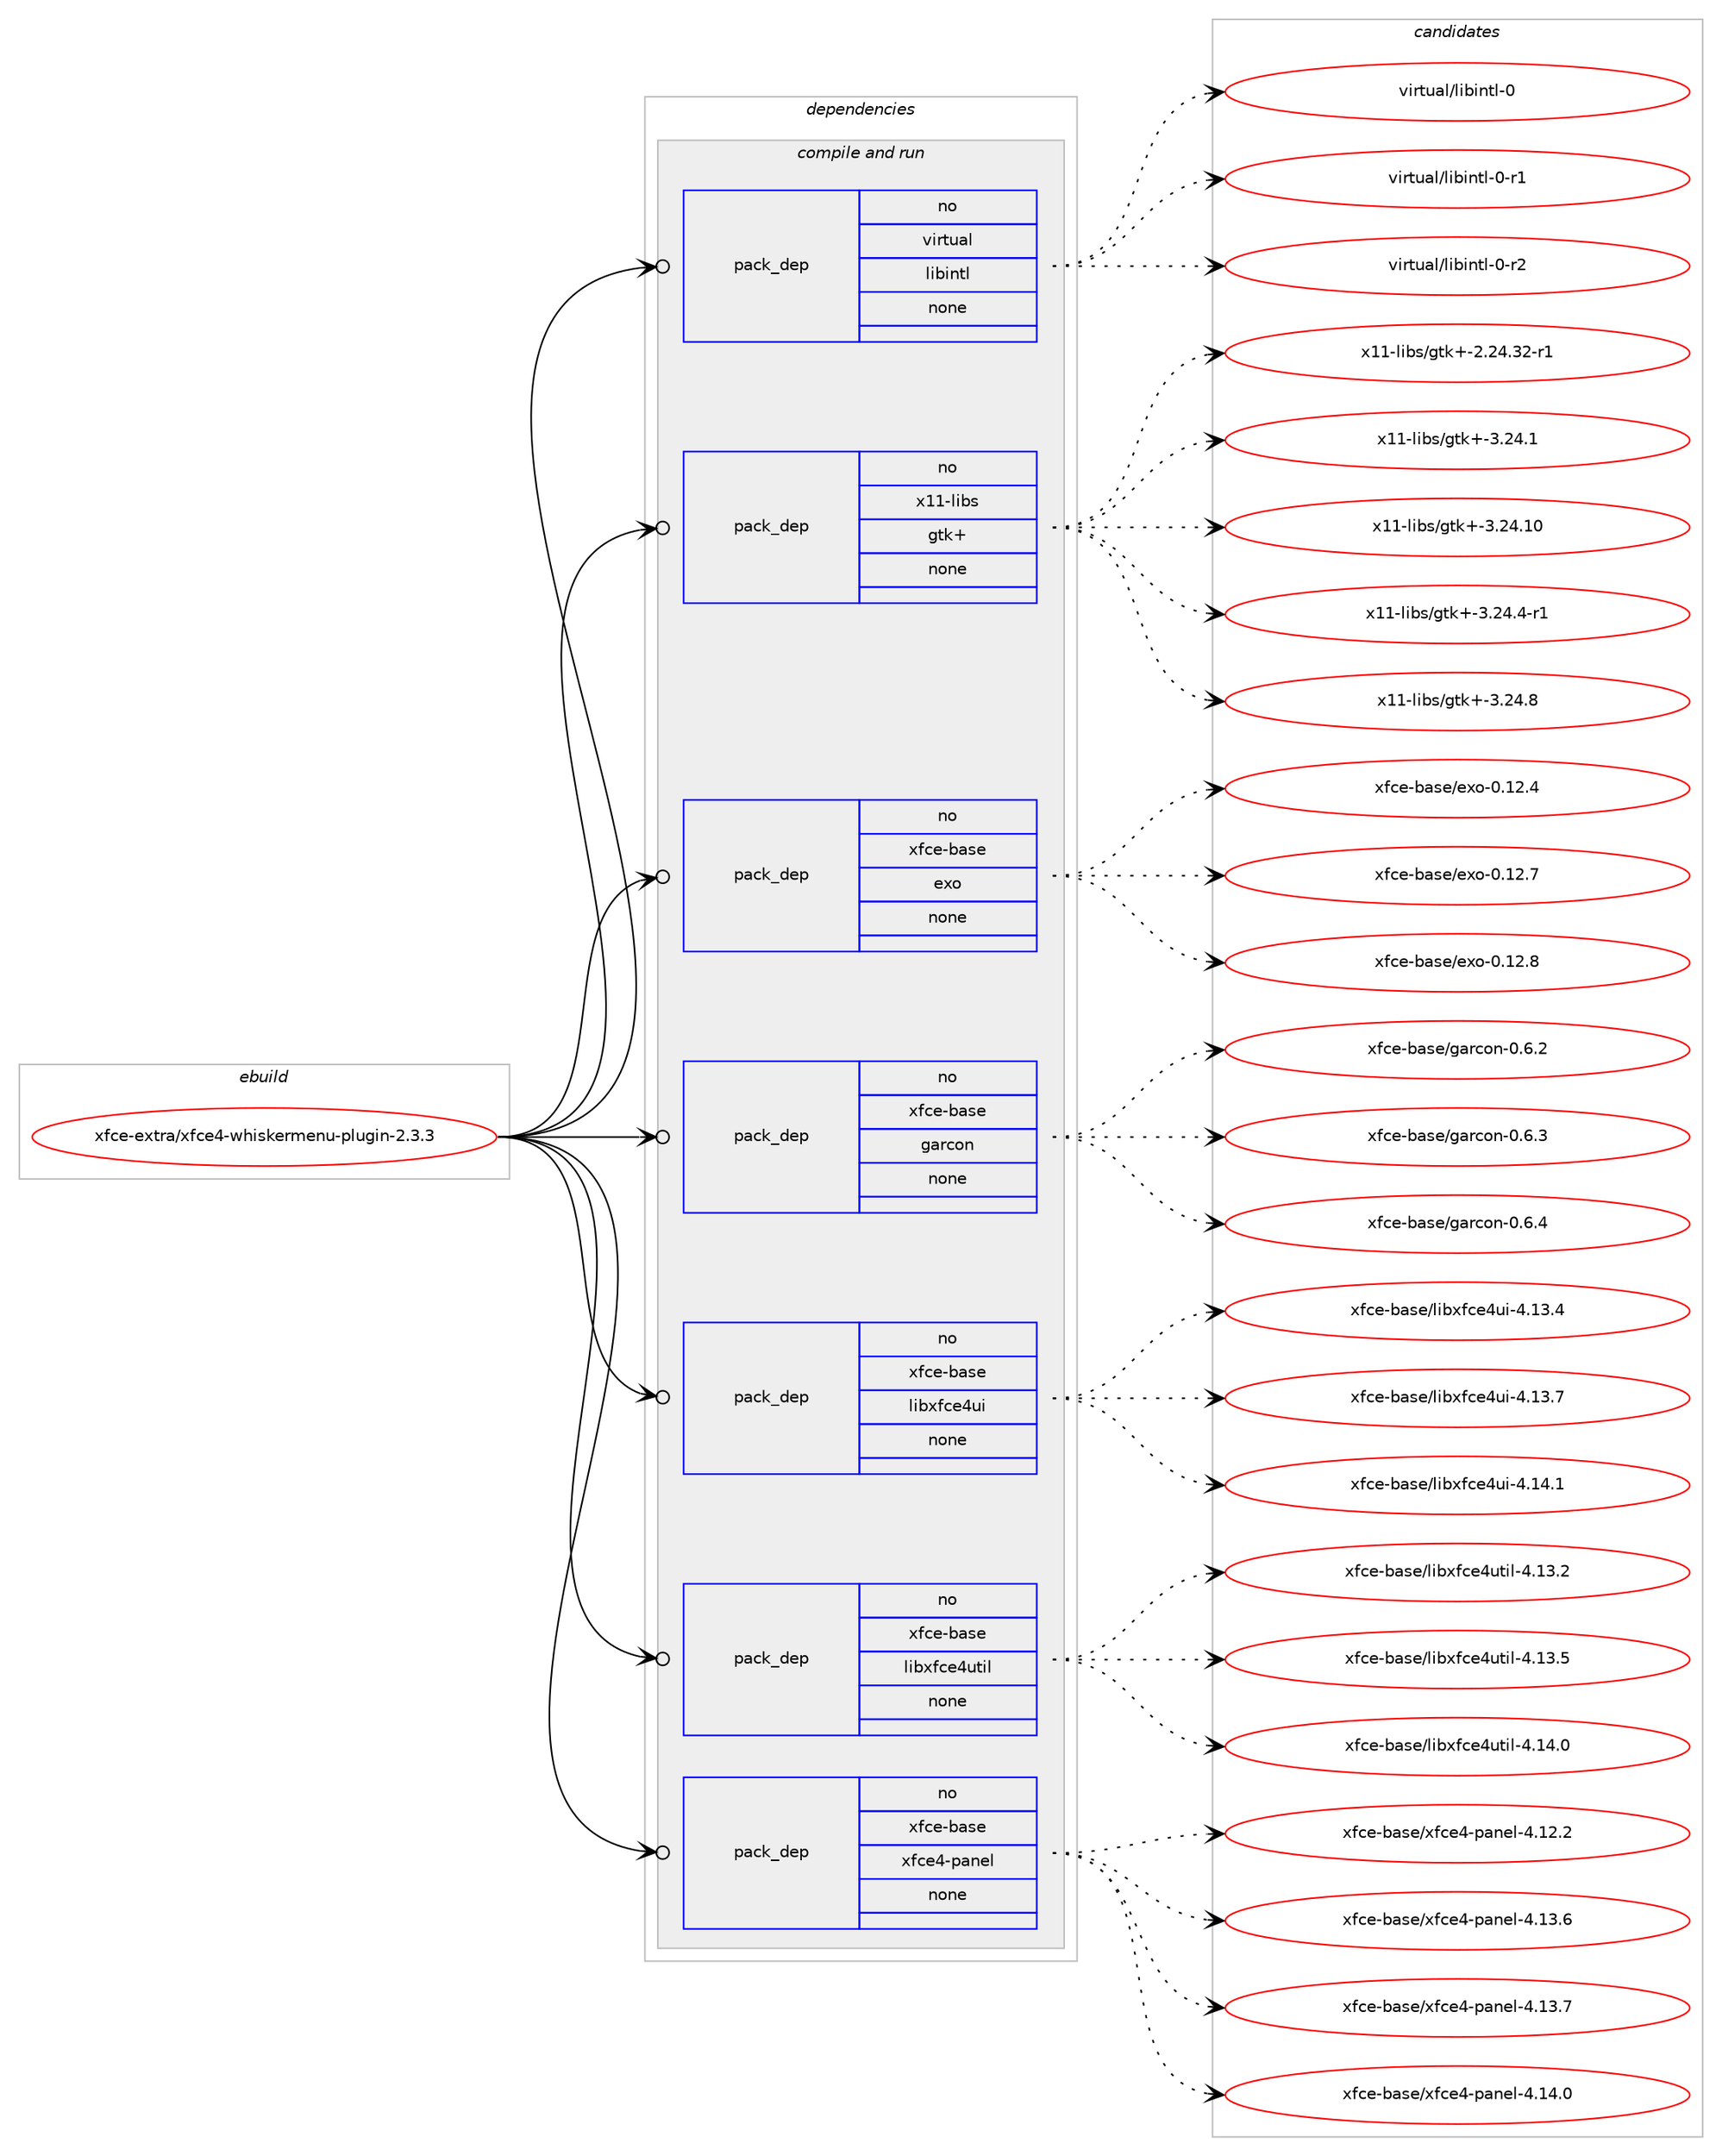 digraph prolog {

# *************
# Graph options
# *************

newrank=true;
concentrate=true;
compound=true;
graph [rankdir=LR,fontname=Helvetica,fontsize=10,ranksep=1.5];#, ranksep=2.5, nodesep=0.2];
edge  [arrowhead=vee];
node  [fontname=Helvetica,fontsize=10];

# **********
# The ebuild
# **********

subgraph cluster_leftcol {
color=gray;
rank=same;
label=<<i>ebuild</i>>;
id [label="xfce-extra/xfce4-whiskermenu-plugin-2.3.3", color=red, width=4, href="../xfce-extra/xfce4-whiskermenu-plugin-2.3.3.svg"];
}

# ****************
# The dependencies
# ****************

subgraph cluster_midcol {
color=gray;
label=<<i>dependencies</i>>;
subgraph cluster_compile {
fillcolor="#eeeeee";
style=filled;
label=<<i>compile</i>>;
}
subgraph cluster_compileandrun {
fillcolor="#eeeeee";
style=filled;
label=<<i>compile and run</i>>;
subgraph pack2112 {
dependency2764 [label=<<TABLE BORDER="0" CELLBORDER="1" CELLSPACING="0" CELLPADDING="4" WIDTH="220"><TR><TD ROWSPAN="6" CELLPADDING="30">pack_dep</TD></TR><TR><TD WIDTH="110">no</TD></TR><TR><TD>virtual</TD></TR><TR><TD>libintl</TD></TR><TR><TD>none</TD></TR><TR><TD></TD></TR></TABLE>>, shape=none, color=blue];
}
id:e -> dependency2764:w [weight=20,style="solid",arrowhead="odotvee"];
subgraph pack2113 {
dependency2765 [label=<<TABLE BORDER="0" CELLBORDER="1" CELLSPACING="0" CELLPADDING="4" WIDTH="220"><TR><TD ROWSPAN="6" CELLPADDING="30">pack_dep</TD></TR><TR><TD WIDTH="110">no</TD></TR><TR><TD>x11-libs</TD></TR><TR><TD>gtk+</TD></TR><TR><TD>none</TD></TR><TR><TD></TD></TR></TABLE>>, shape=none, color=blue];
}
id:e -> dependency2765:w [weight=20,style="solid",arrowhead="odotvee"];
subgraph pack2114 {
dependency2766 [label=<<TABLE BORDER="0" CELLBORDER="1" CELLSPACING="0" CELLPADDING="4" WIDTH="220"><TR><TD ROWSPAN="6" CELLPADDING="30">pack_dep</TD></TR><TR><TD WIDTH="110">no</TD></TR><TR><TD>xfce-base</TD></TR><TR><TD>exo</TD></TR><TR><TD>none</TD></TR><TR><TD></TD></TR></TABLE>>, shape=none, color=blue];
}
id:e -> dependency2766:w [weight=20,style="solid",arrowhead="odotvee"];
subgraph pack2115 {
dependency2767 [label=<<TABLE BORDER="0" CELLBORDER="1" CELLSPACING="0" CELLPADDING="4" WIDTH="220"><TR><TD ROWSPAN="6" CELLPADDING="30">pack_dep</TD></TR><TR><TD WIDTH="110">no</TD></TR><TR><TD>xfce-base</TD></TR><TR><TD>garcon</TD></TR><TR><TD>none</TD></TR><TR><TD></TD></TR></TABLE>>, shape=none, color=blue];
}
id:e -> dependency2767:w [weight=20,style="solid",arrowhead="odotvee"];
subgraph pack2116 {
dependency2768 [label=<<TABLE BORDER="0" CELLBORDER="1" CELLSPACING="0" CELLPADDING="4" WIDTH="220"><TR><TD ROWSPAN="6" CELLPADDING="30">pack_dep</TD></TR><TR><TD WIDTH="110">no</TD></TR><TR><TD>xfce-base</TD></TR><TR><TD>libxfce4ui</TD></TR><TR><TD>none</TD></TR><TR><TD></TD></TR></TABLE>>, shape=none, color=blue];
}
id:e -> dependency2768:w [weight=20,style="solid",arrowhead="odotvee"];
subgraph pack2117 {
dependency2769 [label=<<TABLE BORDER="0" CELLBORDER="1" CELLSPACING="0" CELLPADDING="4" WIDTH="220"><TR><TD ROWSPAN="6" CELLPADDING="30">pack_dep</TD></TR><TR><TD WIDTH="110">no</TD></TR><TR><TD>xfce-base</TD></TR><TR><TD>libxfce4util</TD></TR><TR><TD>none</TD></TR><TR><TD></TD></TR></TABLE>>, shape=none, color=blue];
}
id:e -> dependency2769:w [weight=20,style="solid",arrowhead="odotvee"];
subgraph pack2118 {
dependency2770 [label=<<TABLE BORDER="0" CELLBORDER="1" CELLSPACING="0" CELLPADDING="4" WIDTH="220"><TR><TD ROWSPAN="6" CELLPADDING="30">pack_dep</TD></TR><TR><TD WIDTH="110">no</TD></TR><TR><TD>xfce-base</TD></TR><TR><TD>xfce4-panel</TD></TR><TR><TD>none</TD></TR><TR><TD></TD></TR></TABLE>>, shape=none, color=blue];
}
id:e -> dependency2770:w [weight=20,style="solid",arrowhead="odotvee"];
}
subgraph cluster_run {
fillcolor="#eeeeee";
style=filled;
label=<<i>run</i>>;
}
}

# **************
# The candidates
# **************

subgraph cluster_choices {
rank=same;
color=gray;
label=<<i>candidates</i>>;

subgraph choice2112 {
color=black;
nodesep=1;
choice1181051141161179710847108105981051101161084548 [label="virtual/libintl-0", color=red, width=4,href="../virtual/libintl-0.svg"];
choice11810511411611797108471081059810511011610845484511449 [label="virtual/libintl-0-r1", color=red, width=4,href="../virtual/libintl-0-r1.svg"];
choice11810511411611797108471081059810511011610845484511450 [label="virtual/libintl-0-r2", color=red, width=4,href="../virtual/libintl-0-r2.svg"];
dependency2764:e -> choice1181051141161179710847108105981051101161084548:w [style=dotted,weight="100"];
dependency2764:e -> choice11810511411611797108471081059810511011610845484511449:w [style=dotted,weight="100"];
dependency2764:e -> choice11810511411611797108471081059810511011610845484511450:w [style=dotted,weight="100"];
}
subgraph choice2113 {
color=black;
nodesep=1;
choice12049494510810598115471031161074345504650524651504511449 [label="x11-libs/gtk+-2.24.32-r1", color=red, width=4,href="../x11-libs/gtk+-2.24.32-r1.svg"];
choice12049494510810598115471031161074345514650524649 [label="x11-libs/gtk+-3.24.1", color=red, width=4,href="../x11-libs/gtk+-3.24.1.svg"];
choice1204949451081059811547103116107434551465052464948 [label="x11-libs/gtk+-3.24.10", color=red, width=4,href="../x11-libs/gtk+-3.24.10.svg"];
choice120494945108105981154710311610743455146505246524511449 [label="x11-libs/gtk+-3.24.4-r1", color=red, width=4,href="../x11-libs/gtk+-3.24.4-r1.svg"];
choice12049494510810598115471031161074345514650524656 [label="x11-libs/gtk+-3.24.8", color=red, width=4,href="../x11-libs/gtk+-3.24.8.svg"];
dependency2765:e -> choice12049494510810598115471031161074345504650524651504511449:w [style=dotted,weight="100"];
dependency2765:e -> choice12049494510810598115471031161074345514650524649:w [style=dotted,weight="100"];
dependency2765:e -> choice1204949451081059811547103116107434551465052464948:w [style=dotted,weight="100"];
dependency2765:e -> choice120494945108105981154710311610743455146505246524511449:w [style=dotted,weight="100"];
dependency2765:e -> choice12049494510810598115471031161074345514650524656:w [style=dotted,weight="100"];
}
subgraph choice2114 {
color=black;
nodesep=1;
choice120102991014598971151014710112011145484649504652 [label="xfce-base/exo-0.12.4", color=red, width=4,href="../xfce-base/exo-0.12.4.svg"];
choice120102991014598971151014710112011145484649504655 [label="xfce-base/exo-0.12.7", color=red, width=4,href="../xfce-base/exo-0.12.7.svg"];
choice120102991014598971151014710112011145484649504656 [label="xfce-base/exo-0.12.8", color=red, width=4,href="../xfce-base/exo-0.12.8.svg"];
dependency2766:e -> choice120102991014598971151014710112011145484649504652:w [style=dotted,weight="100"];
dependency2766:e -> choice120102991014598971151014710112011145484649504655:w [style=dotted,weight="100"];
dependency2766:e -> choice120102991014598971151014710112011145484649504656:w [style=dotted,weight="100"];
}
subgraph choice2115 {
color=black;
nodesep=1;
choice12010299101459897115101471039711499111110454846544650 [label="xfce-base/garcon-0.6.2", color=red, width=4,href="../xfce-base/garcon-0.6.2.svg"];
choice12010299101459897115101471039711499111110454846544651 [label="xfce-base/garcon-0.6.3", color=red, width=4,href="../xfce-base/garcon-0.6.3.svg"];
choice12010299101459897115101471039711499111110454846544652 [label="xfce-base/garcon-0.6.4", color=red, width=4,href="../xfce-base/garcon-0.6.4.svg"];
dependency2767:e -> choice12010299101459897115101471039711499111110454846544650:w [style=dotted,weight="100"];
dependency2767:e -> choice12010299101459897115101471039711499111110454846544651:w [style=dotted,weight="100"];
dependency2767:e -> choice12010299101459897115101471039711499111110454846544652:w [style=dotted,weight="100"];
}
subgraph choice2116 {
color=black;
nodesep=1;
choice120102991014598971151014710810598120102991015211710545524649514652 [label="xfce-base/libxfce4ui-4.13.4", color=red, width=4,href="../xfce-base/libxfce4ui-4.13.4.svg"];
choice120102991014598971151014710810598120102991015211710545524649514655 [label="xfce-base/libxfce4ui-4.13.7", color=red, width=4,href="../xfce-base/libxfce4ui-4.13.7.svg"];
choice120102991014598971151014710810598120102991015211710545524649524649 [label="xfce-base/libxfce4ui-4.14.1", color=red, width=4,href="../xfce-base/libxfce4ui-4.14.1.svg"];
dependency2768:e -> choice120102991014598971151014710810598120102991015211710545524649514652:w [style=dotted,weight="100"];
dependency2768:e -> choice120102991014598971151014710810598120102991015211710545524649514655:w [style=dotted,weight="100"];
dependency2768:e -> choice120102991014598971151014710810598120102991015211710545524649524649:w [style=dotted,weight="100"];
}
subgraph choice2117 {
color=black;
nodesep=1;
choice120102991014598971151014710810598120102991015211711610510845524649514650 [label="xfce-base/libxfce4util-4.13.2", color=red, width=4,href="../xfce-base/libxfce4util-4.13.2.svg"];
choice120102991014598971151014710810598120102991015211711610510845524649514653 [label="xfce-base/libxfce4util-4.13.5", color=red, width=4,href="../xfce-base/libxfce4util-4.13.5.svg"];
choice120102991014598971151014710810598120102991015211711610510845524649524648 [label="xfce-base/libxfce4util-4.14.0", color=red, width=4,href="../xfce-base/libxfce4util-4.14.0.svg"];
dependency2769:e -> choice120102991014598971151014710810598120102991015211711610510845524649514650:w [style=dotted,weight="100"];
dependency2769:e -> choice120102991014598971151014710810598120102991015211711610510845524649514653:w [style=dotted,weight="100"];
dependency2769:e -> choice120102991014598971151014710810598120102991015211711610510845524649524648:w [style=dotted,weight="100"];
}
subgraph choice2118 {
color=black;
nodesep=1;
choice12010299101459897115101471201029910152451129711010110845524649504650 [label="xfce-base/xfce4-panel-4.12.2", color=red, width=4,href="../xfce-base/xfce4-panel-4.12.2.svg"];
choice12010299101459897115101471201029910152451129711010110845524649514654 [label="xfce-base/xfce4-panel-4.13.6", color=red, width=4,href="../xfce-base/xfce4-panel-4.13.6.svg"];
choice12010299101459897115101471201029910152451129711010110845524649514655 [label="xfce-base/xfce4-panel-4.13.7", color=red, width=4,href="../xfce-base/xfce4-panel-4.13.7.svg"];
choice12010299101459897115101471201029910152451129711010110845524649524648 [label="xfce-base/xfce4-panel-4.14.0", color=red, width=4,href="../xfce-base/xfce4-panel-4.14.0.svg"];
dependency2770:e -> choice12010299101459897115101471201029910152451129711010110845524649504650:w [style=dotted,weight="100"];
dependency2770:e -> choice12010299101459897115101471201029910152451129711010110845524649514654:w [style=dotted,weight="100"];
dependency2770:e -> choice12010299101459897115101471201029910152451129711010110845524649514655:w [style=dotted,weight="100"];
dependency2770:e -> choice12010299101459897115101471201029910152451129711010110845524649524648:w [style=dotted,weight="100"];
}
}

}

